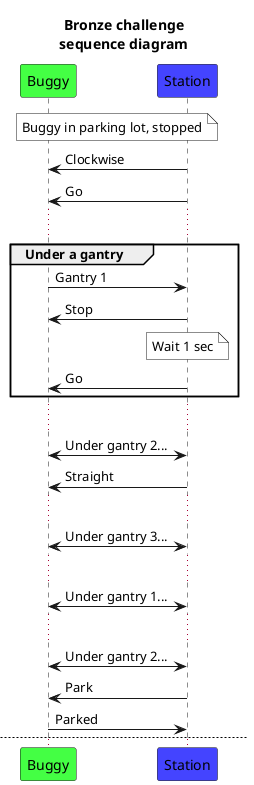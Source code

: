 @startuml
title Bronze challenge\nsequence diagram
participant Buggy as b #4f4
participant Station as s #44f
note over b, s #fff: Buggy in parking lot, stopped

    s->b: Clockwise
    s->b: Go
...
group Under a gantry
    s<-b: Gantry 1
    s->b: Stop

    note over s #fff: Wait 1 sec
    s->b: Go
end
...
    s<->b: Under gantry 2...
    s->b: Straight
...
    s<->b: Under gantry 3...
...
    s<->b: Under gantry 1...
...
    s<->b: Under gantry 2...
    s->b: Park
    s<-b: Parked

newpage Obstacle

...
group Obstacle encountered
    b->s: Obstacle appeared
    ...
    b->s: Obstacle gone
end
...
@enduml